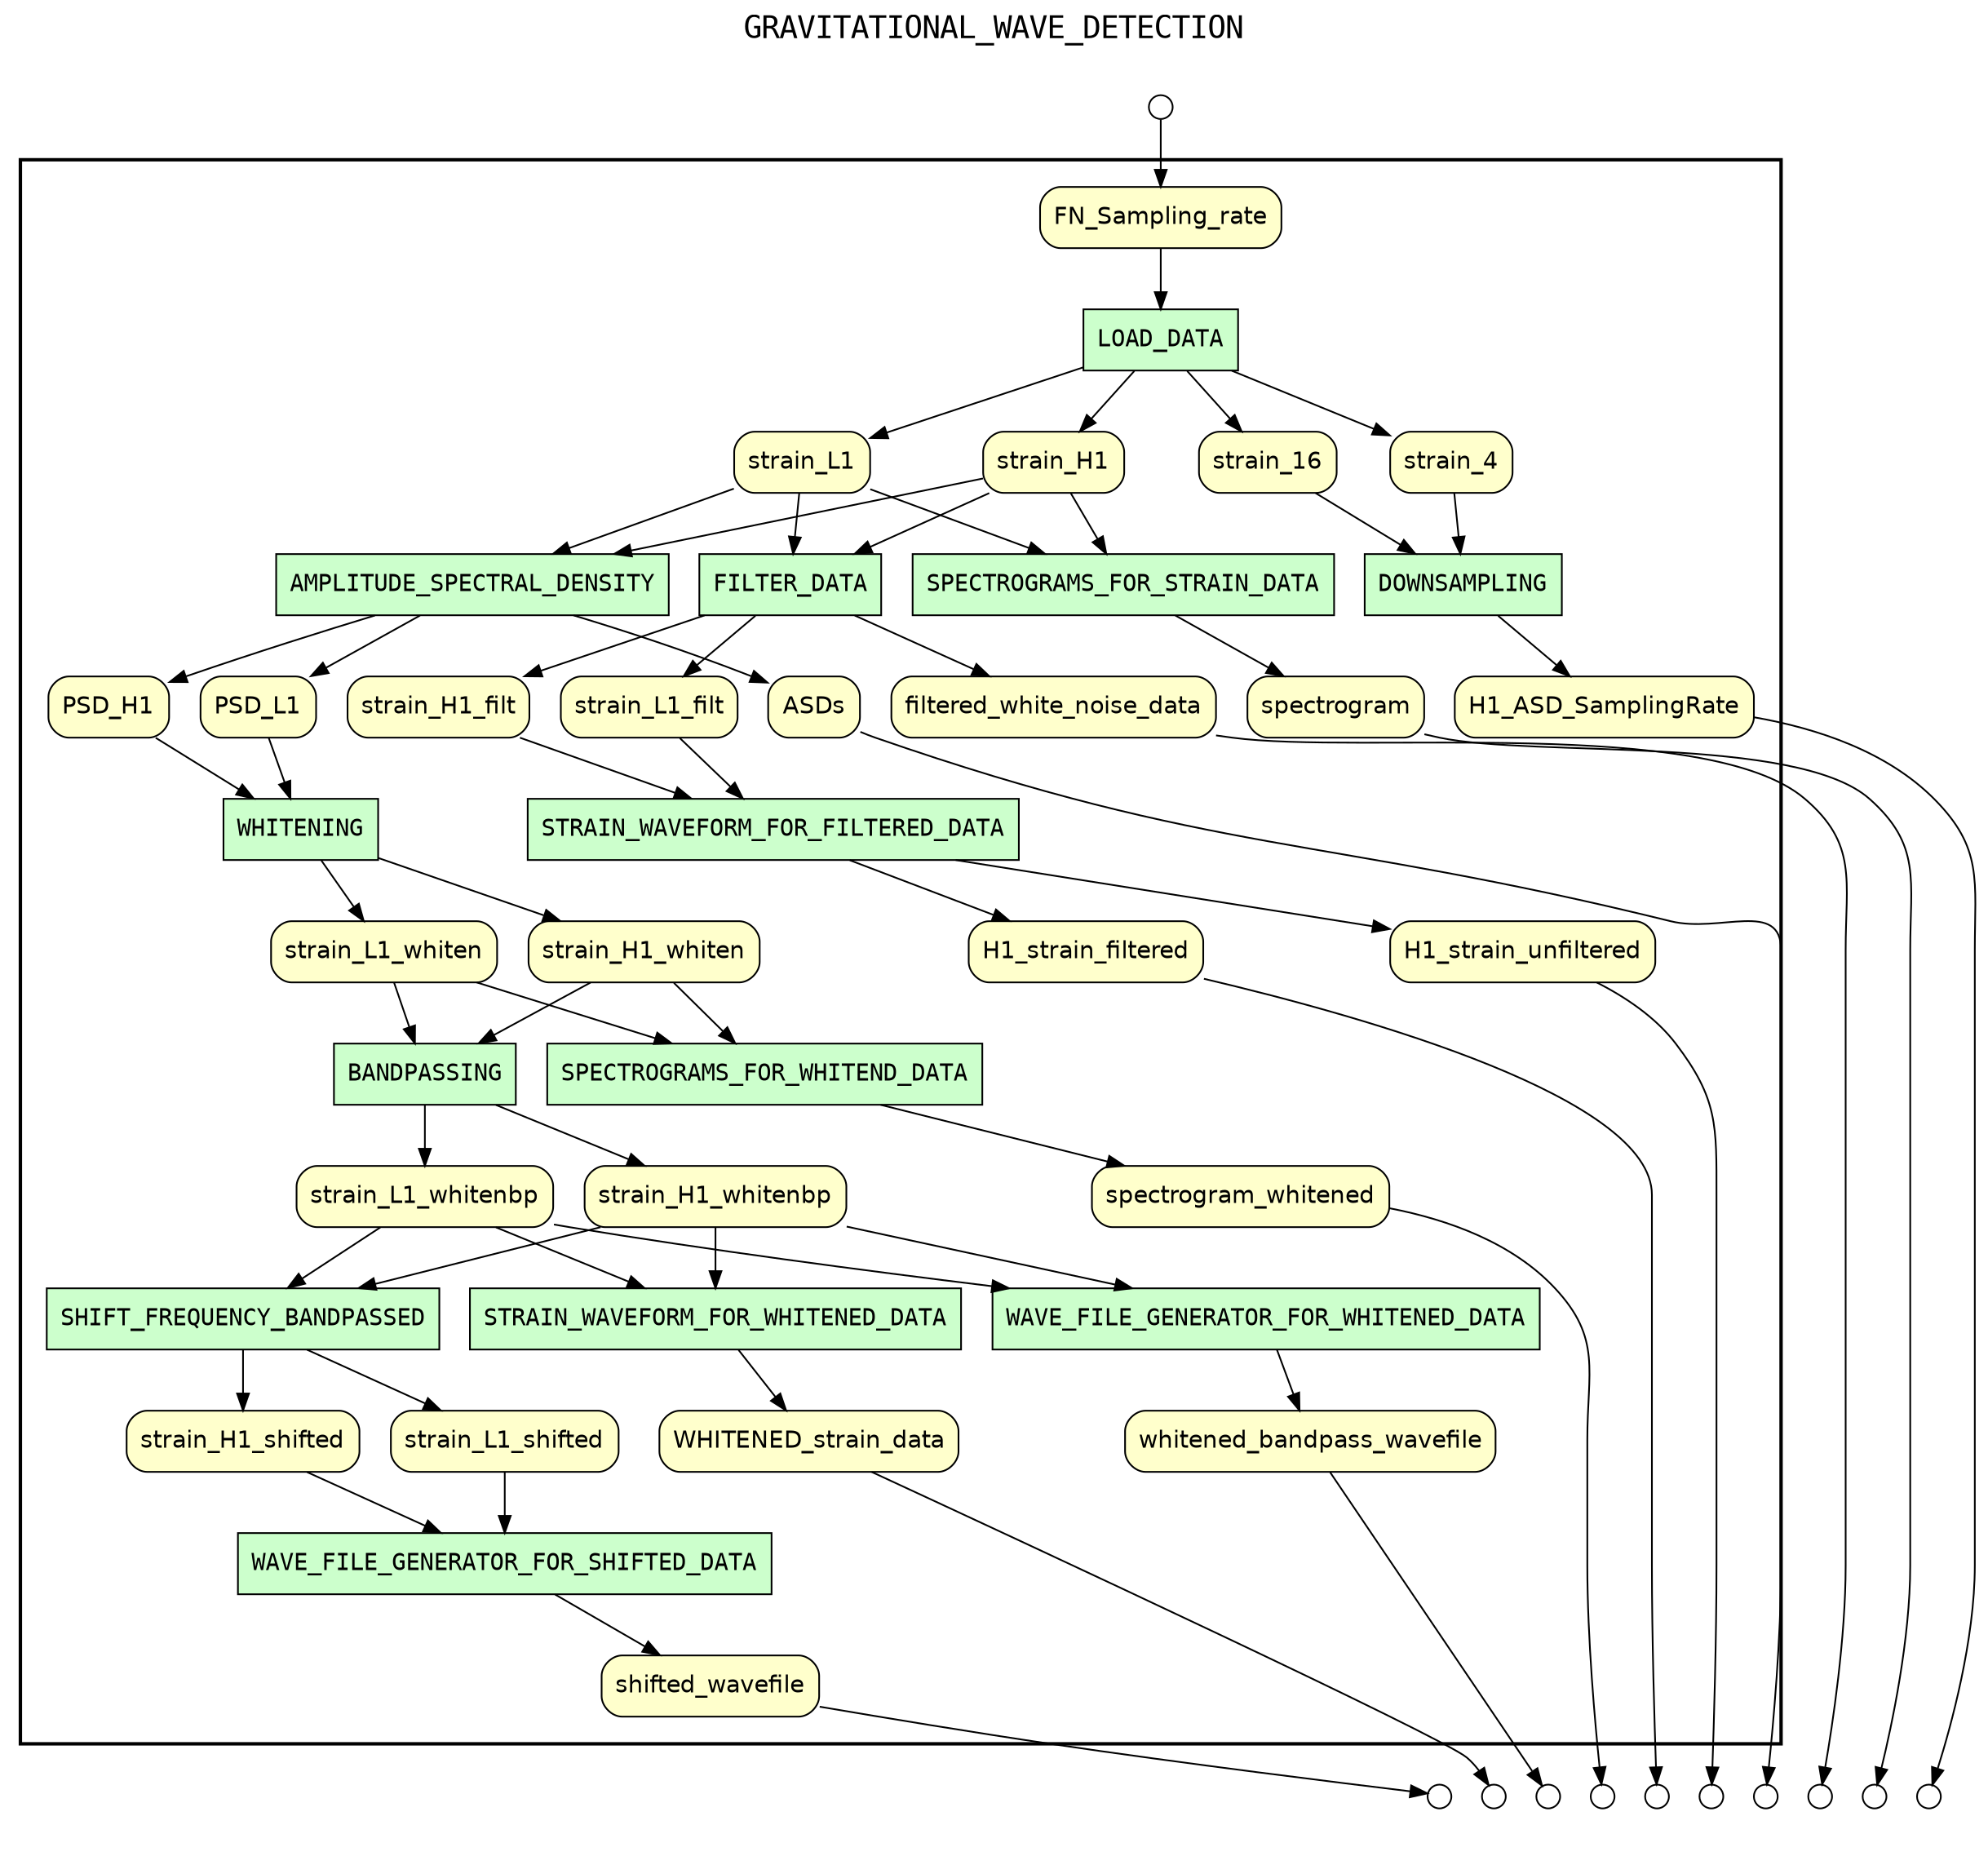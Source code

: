 
digraph yw_data_view {
rankdir=TB
fontname=Courier; fontsize=18; labelloc=t
label="GRAVITATIONAL_WAVE_DETECTION"
subgraph cluster_workflow { label=""; color=black; penwidth=2
subgraph cluster_workflow_inner { label=""; color=white
node[shape=box style="filled" fillcolor="#CCFFCC" peripheries=1 fontname=Courier]
LOAD_DATA
AMPLITUDE_SPECTRAL_DENSITY
WHITENING
BANDPASSING
STRAIN_WAVEFORM_FOR_WHITENED_DATA
SPECTROGRAMS_FOR_STRAIN_DATA
SPECTROGRAMS_FOR_WHITEND_DATA
FILTER_DATA
STRAIN_WAVEFORM_FOR_FILTERED_DATA
WAVE_FILE_GENERATOR_FOR_WHITENED_DATA
SHIFT_FREQUENCY_BANDPASSED
WAVE_FILE_GENERATOR_FOR_SHIFTED_DATA
DOWNSAMPLING
node[shape=box style="filled" fillcolor="#CCFFCC" peripheries=1 fontname=Courier]
node[shape=box style="rounded,filled" fillcolor="#FFFFCC" peripheries=1 fontname=Helvetica]
FN_Sampling_rate
strain_H1
strain_L1
strain_16
strain_4
PSD_H1
PSD_L1
ASDs
strain_H1_whiten
strain_L1_whiten
strain_H1_whitenbp
strain_L1_whitenbp
WHITENED_strain_data
spectrogram
spectrogram_whitened
strain_H1_filt
strain_L1_filt
filtered_white_noise_data
H1_strain_filtered
H1_strain_unfiltered
whitened_bandpass_wavefile
strain_H1_shifted
strain_L1_shifted
shifted_wavefile
H1_ASD_SamplingRate
node[shape=box style="rounded,filled" fillcolor="#FFFFFF" peripheries=1 fontname=Helvetica]
}}
subgraph cluster_inflows { label=""; color=white; penwidth=2
subgraph cluster_inflows_inner { label=""; color=white
node[shape=circle fillcolor="#FFFFFF" peripheries=1 width=0.2]
FN_Sampling_rate_inflow [label=""]
}}
subgraph cluster_outflows { label=""; color=white; penwidth=2
subgraph cluster_outflows_inner { label=""; color=white
node[shape=circle fillcolor="#FFFFFF" peripheries=1 width=0.2]
ASDs_outflow [label=""]
WHITENED_strain_data_outflow [label=""]
spectrogram_outflow [label=""]
spectrogram_whitened_outflow [label=""]
filtered_white_noise_data_outflow [label=""]
H1_strain_filtered_outflow [label=""]
H1_strain_unfiltered_outflow [label=""]
whitened_bandpass_wavefile_outflow [label=""]
shifted_wavefile_outflow [label=""]
H1_ASD_SamplingRate_outflow [label=""]
}}
WAVE_FILE_GENERATOR_FOR_SHIFTED_DATA -> shifted_wavefile
STRAIN_WAVEFORM_FOR_WHITENED_DATA -> WHITENED_strain_data
FILTER_DATA -> strain_L1_filt
LOAD_DATA -> strain_L1
WHITENING -> strain_L1_whiten
WAVE_FILE_GENERATOR_FOR_WHITENED_DATA -> whitened_bandpass_wavefile
STRAIN_WAVEFORM_FOR_FILTERED_DATA -> H1_strain_filtered
SHIFT_FREQUENCY_BANDPASSED -> strain_H1_shifted
LOAD_DATA -> strain_16
BANDPASSING -> strain_H1_whitenbp
STRAIN_WAVEFORM_FOR_FILTERED_DATA -> H1_strain_unfiltered
SPECTROGRAMS_FOR_WHITEND_DATA -> spectrogram_whitened
SHIFT_FREQUENCY_BANDPASSED -> strain_L1_shifted
LOAD_DATA -> strain_4
BANDPASSING -> strain_L1_whitenbp
AMPLITUDE_SPECTRAL_DENSITY -> ASDs
SPECTROGRAMS_FOR_STRAIN_DATA -> spectrogram
AMPLITUDE_SPECTRAL_DENSITY -> PSD_H1
DOWNSAMPLING -> H1_ASD_SamplingRate
FILTER_DATA -> filtered_white_noise_data
AMPLITUDE_SPECTRAL_DENSITY -> PSD_L1
FILTER_DATA -> strain_H1_filt
LOAD_DATA -> strain_H1
WHITENING -> strain_H1_whiten
FN_Sampling_rate -> LOAD_DATA
strain_H1 -> AMPLITUDE_SPECTRAL_DENSITY
strain_L1 -> AMPLITUDE_SPECTRAL_DENSITY
PSD_H1 -> WHITENING
PSD_L1 -> WHITENING
strain_H1_whiten -> BANDPASSING
strain_L1_whiten -> BANDPASSING
strain_H1_whitenbp -> STRAIN_WAVEFORM_FOR_WHITENED_DATA
strain_L1_whitenbp -> STRAIN_WAVEFORM_FOR_WHITENED_DATA
strain_H1 -> SPECTROGRAMS_FOR_STRAIN_DATA
strain_L1 -> SPECTROGRAMS_FOR_STRAIN_DATA
strain_H1_whiten -> SPECTROGRAMS_FOR_WHITEND_DATA
strain_L1_whiten -> SPECTROGRAMS_FOR_WHITEND_DATA
strain_H1 -> FILTER_DATA
strain_L1 -> FILTER_DATA
strain_H1_filt -> STRAIN_WAVEFORM_FOR_FILTERED_DATA
strain_L1_filt -> STRAIN_WAVEFORM_FOR_FILTERED_DATA
strain_H1_whitenbp -> WAVE_FILE_GENERATOR_FOR_WHITENED_DATA
strain_L1_whitenbp -> WAVE_FILE_GENERATOR_FOR_WHITENED_DATA
strain_H1_whitenbp -> SHIFT_FREQUENCY_BANDPASSED
strain_L1_whitenbp -> SHIFT_FREQUENCY_BANDPASSED
strain_H1_shifted -> WAVE_FILE_GENERATOR_FOR_SHIFTED_DATA
strain_L1_shifted -> WAVE_FILE_GENERATOR_FOR_SHIFTED_DATA
strain_16 -> DOWNSAMPLING
strain_4 -> DOWNSAMPLING
FN_Sampling_rate_inflow -> FN_Sampling_rate
ASDs -> ASDs_outflow
WHITENED_strain_data -> WHITENED_strain_data_outflow
spectrogram -> spectrogram_outflow
spectrogram_whitened -> spectrogram_whitened_outflow
filtered_white_noise_data -> filtered_white_noise_data_outflow
H1_strain_filtered -> H1_strain_filtered_outflow
H1_strain_unfiltered -> H1_strain_unfiltered_outflow
whitened_bandpass_wavefile -> whitened_bandpass_wavefile_outflow
shifted_wavefile -> shifted_wavefile_outflow
H1_ASD_SamplingRate -> H1_ASD_SamplingRate_outflow
}

